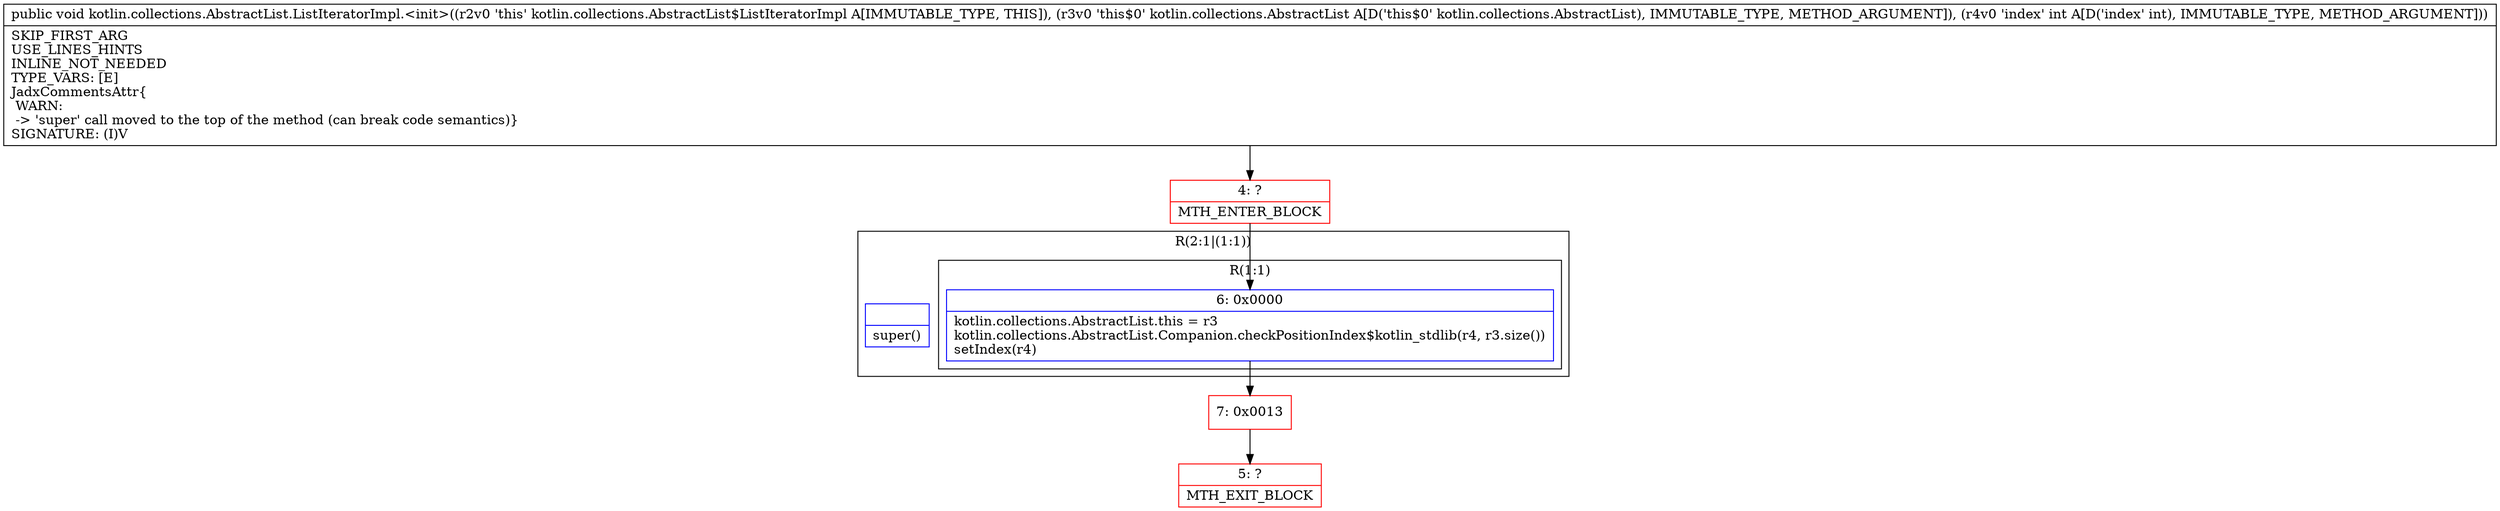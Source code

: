 digraph "CFG forkotlin.collections.AbstractList.ListIteratorImpl.\<init\>(Lkotlin\/collections\/AbstractList;I)V" {
subgraph cluster_Region_1770592352 {
label = "R(2:1|(1:1))";
node [shape=record,color=blue];
Node_InsnContainer_674960689 [shape=record,label="{|super()\l}"];
subgraph cluster_Region_1061225959 {
label = "R(1:1)";
node [shape=record,color=blue];
Node_6 [shape=record,label="{6\:\ 0x0000|kotlin.collections.AbstractList.this = r3\lkotlin.collections.AbstractList.Companion.checkPositionIndex$kotlin_stdlib(r4, r3.size())\lsetIndex(r4)\l}"];
}
}
Node_4 [shape=record,color=red,label="{4\:\ ?|MTH_ENTER_BLOCK\l}"];
Node_7 [shape=record,color=red,label="{7\:\ 0x0013}"];
Node_5 [shape=record,color=red,label="{5\:\ ?|MTH_EXIT_BLOCK\l}"];
MethodNode[shape=record,label="{public void kotlin.collections.AbstractList.ListIteratorImpl.\<init\>((r2v0 'this' kotlin.collections.AbstractList$ListIteratorImpl A[IMMUTABLE_TYPE, THIS]), (r3v0 'this$0' kotlin.collections.AbstractList A[D('this$0' kotlin.collections.AbstractList), IMMUTABLE_TYPE, METHOD_ARGUMENT]), (r4v0 'index' int A[D('index' int), IMMUTABLE_TYPE, METHOD_ARGUMENT]))  | SKIP_FIRST_ARG\lUSE_LINES_HINTS\lINLINE_NOT_NEEDED\lTYPE_VARS: [E]\lJadxCommentsAttr\{\l WARN: \l \-\> 'super' call moved to the top of the method (can break code semantics)\}\lSIGNATURE: (I)V\l}"];
MethodNode -> Node_4;Node_6 -> Node_7;
Node_4 -> Node_6;
Node_7 -> Node_5;
}


